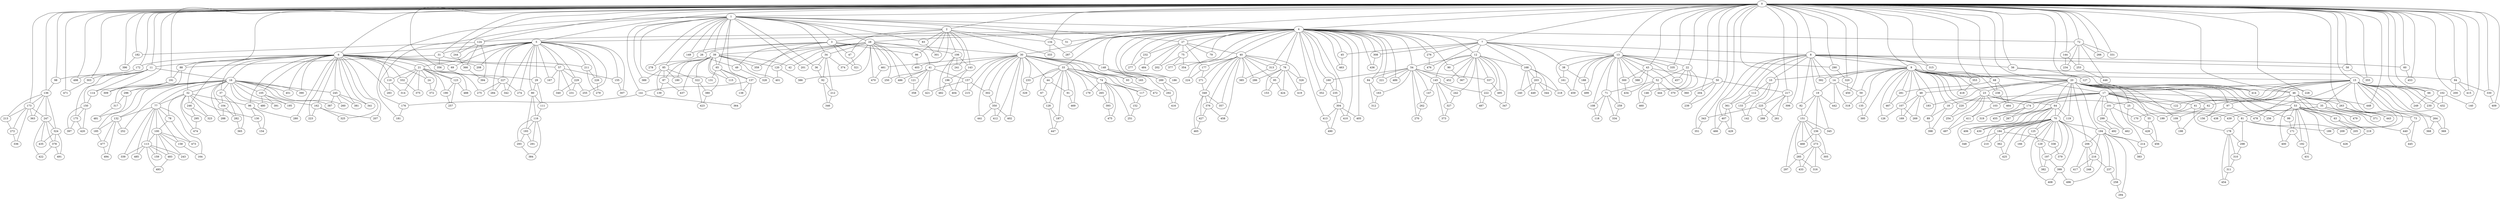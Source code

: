 graph {
  0 -- 396;
  21 -- 190;
  100 -- 483;
  411 -- 497;
  13 -- 335;
  0 -- 414;
  8 -- 9;
  225 -- 343;
  0 -- 5;
  70 -- 338;
  30 -- 265;
  6 -- 57;
  461 -- 470;
  262 -- 270;
  192 -- 431;
  229 -- 340;
  28 -- 359;
  203 -- 449;
  74 -- 475;
  8 -- 112;
  70 -- 194;
  14 -- 442;
  30 -- 148;
  85 -- 322;
  32 -- 78;
  0 -- 144;
  37 -- 282;
  145 -- 373;
  12 -- 347;
  393 -- 475;
  64 -- 119;
  7 -- 12;
  32 -- 96;
  9 -- 220;
  148 -- 289;
  151 -- 285;
  4 -- 352;
  106 -- 143;
  160 -- 352;
  9 -- 467;
  87 -- 139;
  50 -- 239;
  77 -- 485;
  378 -- 422;
  30 -- 233;
  107 -- 126;
  5 -- 69;
  116 -- 193;
  27 -- 484;
  0 -- 9;
  168 -- 203;
  65 -- 138;
  4 -- 235;
  72 -- 253;
  58 -- 355;
  0 -- 94;
  160 -- 235;
  17 -- 174;
  39 -- 85;
  50 -- 360;
  12 -- 495;
  18 -- 398;
  14 -- 19;
  191 -- 317;
  20 -- 99;
  236 -- 468;
  2 -- 301;
  17 -- 439;
  55 -- 456;
  5 -- 208;
  39 -- 359;
  137 -- 364;
  15 -- 249;
  100 -- 473;
  28 -- 39;
  1 -- 85;
  206 -- 216;
  216 -- 248;
  27 -- 232;
  65 -- 115;
  227 -- 275;
  31 -- 211;
  227 -- 284;
  97 -- 156;
  145 -- 242;
  3 -- 149;
  193 -- 291;
  27 -- 79;
  61 -- 81;
  64 -- 406;
  220 -- 254;
  86 -- 403;
  0 -- 498;
  4 -- 221;
  106 -- 241;
  70 -- 166;
  30 -- 93;
  16 -- 195;
  0 -- 98;
  11 -- 98;
  70 -- 184;
  72 -- 266;
  116 -- 291;
  125 -- 129;
  145 -- 327;
  9 -- 174;
  330 -- 409;
  43 -- 50;
  16 -- 451;
  12 -- 90;
  20 -- 103;
  46 -- 479;
  12 -- 337;
  32 -- 77;
  194 -- 237;
  35 -- 73;
  28 -- 34;
  2 -- 134;
  81 -- 189;
  197 -- 382;
  28 -- 461;
  173 -- 272;
  2 -- 143;
  102 -- 230;
  9 -- 48;
  17 -- 61;
  6 -- 24;
  46 -- 97;
  0 -- 228;
  17 -- 299;
  6 -- 451;
  20 -- 206;
  407 -- 466;
  47 -- 321;
  6 -- 280;
  23 -- 220;
  168 -- 449;
  72 -- 234;
  46 -- 371;
  20 -- 53;
  70 -- 399;
  1 -- 201;
  4 -- 463;
  20 -- 62;
  70 -- 408;
  196 -- 404;
  0 -- 102;
  55 -- 428;
  39 -- 322;
  13 -- 459;
  4 -- 72;
  16 -- 37;
  41 -- 121;
  48 -- 169;
  194 -- 214;
  33 -- 117;
  17 -- 438;
  15 -- 230;
  4 -- 90;
  6 -- 172;
  92 -- 212;
  123 -- 190;
  10 -- 133;
  10 -- 142;
  236 -- 305;
  20 -- 183;
  226 -- 279;
  62 -- 198;
  56 -- 127;
  9 -- 281;
  19 -- 236;
  34 -- 374;
  73 -- 445;
  2 -- 403;
  6 -- 37;
  70 -- 129;
  120 -- 386;
  40 -- 286;
  30 -- 74;
  2 -- 3;
  15 -- 122;
  34 -- 212;
  349 -- 376;
  129 -- 382;
  20 -- 48;
  16 -- 185;
  15 -- 369;
  89 -- 398;
  0 -- 88;
  304 -- 490;
  0 -- 335;
  1 -- 34;
  70 -- 430;
  16 -- 32;
  0 -- 353;
  4 -- 76;
  57 -- 231;
  46 -- 478;
  53 -- 99;
  16 -- 288;
  132 -- 252;
  9 -- 20;
  0 -- 191;
  5 -- 31;
  116 -- 384;
  407 -- 429;
  0 -- 200;
  28 -- 42;
  15 -- 81;
  73 -- 440;
  67 -- 128;
  247 -- 324;
  37 -- 365;
  6 -- 32;
  124 -- 244;
  157 -- 421;
  8 -- 60;
  33 -- 233;
  0 -- 56;
  90 -- 367;
  232 -- 484;
  106 -- 482;
  39 -- 65;
  259 -- 334;
  35 -- 440;
  45 -- 463;
  296 -- 481;
  13 -- 22;
  20 -- 70;
  0 -- 330;
  61 -- 178;
  68 -- 464;
  41 -- 358;
  43 -- 300;
  1 -- 65;
  113 -- 243;
  9 -- 15;
  132 -- 494;
  216 -- 237;
  37 -- 104;
  0 -- 204;
  324 -- 435;
  151 -- 345;
  13 -- 161;
  263 -- 443;
  136 -- 213;
  17 -- 122;
  349 -- 357;
  6 -- 283;
  41 -- 250;
  39 -- 42;
  23 -- 25;
  0 -- 60;
  104 -- 288;
  12 -- 452;
  378 -- 491;
  88 -- 191;
  8 -- 82;
  19 -- 82;
  4 -- 30;
  21 -- 110;
  74 -- 265;
  30 -- 329;
  9 -- 392;
  33 -- 93;
  35 -- 264;
  96 -- 280;
  0 -- 343;
  337 -- 495;
  21 -- 375;
  4 -- 304;
  313 -- 385;
  32 -- 295;
  1 -- 51;
  4 -- 313;
  0 -- 172;
  72 -- 331;
  70 -- 496;
  9 -- 10;
  56 -- 94;
  5 -- 21;
  63 -- 219;
  13 -- 300;
  413 -- 490;
  85 -- 139;
  113 -- 485;
  7 -- 476;
  30 -- 441;
  78 -- 100;
  75 -- 202;
  3 -- 106;
  4 -- 160;
  23 -- 411;
  96 -- 154;
  39 -- 437;
  30 -- 41;
  289 -- 292;
  53 -- 192;
  0 -- 46;
  70 -- 379;
  1 -- 181;
  53 -- 219;
  74 -- 251;
  8 -- 315;
  77 -- 158;
  0 -- 320;
  308 -- 436;
  21 -- 123;
  13 -- 259;
  332 -- 375;
  362 -- 425;
  1 -- 28;
  247 -- 435;
  6 -- 381;
  361 -- 429;
  4 -- 308;
  6 -- 390;
  273 -- 316;
  63 -- 205;
  108 -- 118;
  376 -- 427;
  54 -- 147;
  173 -- 247;
  9 -- 14;
  3 -- 321;
  46 -- 63;
  229 -- 255;
  15 -- 66;
  12 -- 168;
  1 -- 131;
  6 -- 246;
  27 -- 40;
  0 -- 450;
  185 -- 477;
  1 -- 149;
  52 -- 460;
  399 -- 496;
  18 -- 89;
  28 -- 121;
  0 -- 50;
  53 -- 205;
  295 -- 474;
  34 -- 201;
  148 -- 186;
  40 -- 95;
  9 -- 126;
  0 -- 68;
  9 -- 135;
  0 -- 306;
  28 -- 386;
  0 -- 315;
  33 -- 74;
  4 -- 276;
  125 -- 166;
  30 -- 157;
  64 -- 70;
  2 -- 86;
  136 -- 324;
  2 -- 333;
  9 -- 238;
  0 -- 409;
  196 -- 482;
  12 -- 145;
  54 -- 160;
  6 -- 223;
  206 -- 248;
  15 -- 61;
  20 -- 414;
  123 -- 488;
  212 -- 346;
  43 -- 388;
  173 -- 336;
  20 -- 23;
  71 -- 334;
  174 -- 319;
  33 -- 469;
  171 -- 192;
  173 -- 363;
  349 -- 427;
  4 -- 33;
  178 -- 298;
  285 -- 433;
  16 -- 245;
  9 -- 395;
  4 -- 289;
  5 -- 226;
  296 -- 317;
  76 -- 286;
  5 -- 6;
  11 -- 175;
  143 -- 196;
  299 -- 462;
  40 -- 458;
  94 -- 200;
  237 -- 258;
  96 -- 130;
  0 -- 4;
  311 -- 454;
  0 -- 13;
  6 -- 245;
  0 -- 22;
  9 -- 89;
  7 -- 308;
  4 -- 410;
  0 -- 31;
  324 -- 491;
  30 -- 44;
  13 -- 388;
  40 -- 76;
  9 -- 107;
  28 -- 120;
  20 -- 256;
  264 -- 369;
  0 -- 287;
  72 -- 446;
  105 -- 480;
  38 -- 161;
  133 -- 142;
  4 -- 28;
  6 -- 110;
  1 -- 4;
  62 -- 109;
  94 -- 330;
  0 -- 134;
  178 -- 311;
  48 -- 183;
  107 -- 269;
  322 -- 423;
  30 -- 165;
  162 -- 223;
  14 -- 59;
  225 -- 261;
  289 -- 416;
  28 -- 470;
  30 -- 412;
  94 -- 415;
  229 -- 231;
  7 -- 38;
  16 -- 105;
  40 -- 224;
  7 -- 276;
  43 -- 360;
  103 -- 411;
  16 -- 114;
  258 -- 294;
  0 -- 8;
  36 -- 92;
  366 -- 394;
  304 -- 410;
  65 -- 137;
  25 -- 428;
  16 -- 132;
  4 -- 405;
  100 -- 113;
  6 -- 69;
  5 -- 342;
  29 -- 80;
  80 -- 116;
  4 -- 5;
  109 -- 198;
  54 -- 262;
  21 -- 314;
  113 -- 159;
  6 -- 325;
  6 -- 96;
  184 -- 210;
  380 -- 423;
  70 -- 197;
  21 -- 332;
  25 -- 55;
  102 -- 140;
  7 -- 168;
  112 -- 361;
  232 -- 277;
  217 -- 225;
  39 -- 120;
  85 -- 87;
  23 -- 103;
  19 -- 151;
  242 -- 327;
  324 -- 378;
  46 -- 263;
  273 -- 305;
  41 -- 157;
  100 -- 243;
  148 -- 292;
  217 -- 261;
  114 -- 150;
  302 -- 350;
  8 -- 407;
  72 -- 144;
  124 -- 182;
  6 -- 208;
  68 -- 281;
  151 -- 297;
  102 -- 432;
  17 -- 492;
  203 -- 344;
  117 -- 152;
  227 -- 274;
  59 -- 318;
  304 -- 405;
  54 -- 221;
  60 -- 453;
  110 -- 283;
  20 -- 228;
  157 -- 215;
  17 -- 101;
  343 -- 351;
  80 -- 111;
  40 -- 313;
  12 -- 242;
  57 -- 155;
  9 -- 353;
  203 -- 218;
  22 -- 444;
  272 -- 336;
  101 -- 170;
  190 -- 257;
  161 -- 459;
  0 -- 124;
  70 -- 210;
  39 -- 115;
  271 -- 349;
  5 -- 211;
  13 -- 499;
  3 -- 49;
  137 -- 138;
  32 -- 323;
  353 -- 418;
  5 -- 229;
  16 -- 77;
  30 -- 402;
  39 -- 380;
  197 -- 399;
  326 -- 419;
  144 -- 253;
  13 -- 108;
  16 -- 104;
  4 -- 377;
  238 -- 464;
  0 -- 7;
  20 -- 214;
  53 -- 400;
  11 -- 16;
  52 -- 444;
  162 -- 325;
  77 -- 339;
  0 -- 263;
  245 -- 341;
  92 -- 346;
  399 -- 408;
  93 -- 472;
  247 -- 378;
  40 -- 326;
  53 -- 256;
  70 -- 425;
  4 -- 489;
  31 -- 88;
  8 -- 361;
  20 -- 97;
  3 -- 26;
  6 -- 162;
  17 -- 199;
  54 -- 337;
  216 -- 417;
  17 -- 455;
  1 -- 83;
  194 -- 258;
  4 -- 354;
  76 -- 95;
  12 -- 367;
  338 -- 379;
  145 -- 222;
  41 -- 421;
  77 -- 78;
  85 -- 180;
  0 -- 2;
  105 -- 195;
  174 -- 267;
  136 -- 173;
  5 -- 80;
  65 -- 131;
  427 -- 465;
  13 -- 188;
  150 -- 175;
  182 -- 396;
  15 -- 368;
  141 -- 364;
  33 -- 44;
  39 -- 87;
  23 -- 497;
  2 -- 47;
  211 -- 279;
  11 -- 114;
  8 -- 127;
  4 -- 75;
  4 -- 84;
  40 -- 177;
  81 -- 178;
  13 -- 71;
  168 -- 344;
  151 -- 273;
  28 -- 41;
  64 -- 125;
  144 -- 234;
  71 -- 259;
  0 -- 217;
  292 -- 416;
  5 -- 57;
  298 -- 310;
  40 -- 271;
  21 -- 29;
  22 -- 146;
  101 -- 299;
  0 -- 244;
  134 -- 333;
  327 -- 373;
  77 -- 100;
  168 -- 218;
  43 -- 434;
  4 -- 232;
  70 -- 406;
  35 -- 439;
  322 -- 380;
  147 -- 262;
  290 -- 320;
  116 -- 293;
  191 -- 296;
  82 -- 151;
  13 -- 457;
  0 -- 356;
  4 -- 79;
  17 -- 18;
  27 -- 202;
  50 -- 204;
  75 -- 377;
  52 -- 146;
  143 -- 404;
  9 -- 23;
  158 -- 164;
  74 -- 152;
  187 -- 447;
  81 -- 209;
  22 -- 370;
  9 -- 59;
  21 -- 24;
  74 -- 179;
  15 -- 102;
  17 -- 319;
  121 -- 358;
  177 -- 271;
  1 -- 176;
  265 -- 393;
  219 -- 426;
  12 -- 222;
  98 -- 136;
  20 -- 46;
  20 -- 55;
  5 -- 155;
  53 -- 479;
  20 -- 64;
  12 -- 487;
  191 -- 309;
  13 -- 43;
  151 -- 236;
  57 -- 229;
  194 -- 216;
  204 -- 239;
  13 -- 52;
  0 -- 351;
  68 -- 238;
  13 -- 290;
  75 -- 354;
  9 -- 418;
  61 -- 199;
  33 -- 128;
  52 -- 370;
  320 -- 450;
  9 -- 18;
  5 -- 29;
  135 -- 395;
  50 -- 217;
  39 -- 180;
  105 -- 391;
  134 -- 287;
  105 -- 162;
  376 -- 458;
  113 -- 493;
  233 -- 329;
  281 -- 467;
  6 -- 21;
  20 -- 194;
  0 -- 225;
  49 -- 328;
  4 -- 186;
  8 -- 58;
  54 -- 452;
  104 -- 282;
  21 -- 275;
  81 -- 298;
  0 -- 72;
  100 -- 159;
  350 -- 441;
  35 -- 438;
  112 -- 133;
  4 -- 51;
  23 -- 64;
  1 -- 27;
  30 -- 350;
  157 -- 302;
  1 -- 36;
  13 -- 38;
  15 -- 209;
  0 -- 355;
  10 -- 112;
  176 -- 181;
  46 -- 53;
  46 -- 62;
  64 -- 348;
  17 -- 35;
  285 -- 316;
  30 -- 215;
  85 -- 389;
  91 -- 469;
  6 -- 16;
  48 -- 269;
  5 -- 307;
  15 -- 101;
  59 -- 135;
  99 -- 171;
  27 -- 75;
  0 -- 58;
  41 -- 486;
  48 -- 107;
  120 -- 401;
  71 -- 118;
  136 -- 247;
  150 -- 420;
  38 -- 188;
  33 -- 91;
  44 -- 91;
  19 -- 345;
  46 -- 448;
  194 -- 206;
  1 -- 278;
  80 -- 193;
  28 -- 250;
  34 -- 92;
  3 -- 86;
  9 -- 17;
  113 -- 483;
  28 -- 30;
  124 -- 394;
  76 -- 326;
  6 -- 11;
  5 -- 284;
  130 -- 154;
  74 -- 393;
  0 -- 453;
  106 -- 196;
  8 -- 466;
  57 -- 340;
  0 -- 471;
  113 -- 339;
  150 -- 397;
  227 -- 342;
  6 -- 105;
  100 -- 158;
  0 -- 309;
  245 -- 387;
  6 -- 123;
  12 -- 54;
  5 -- 167;
  46 -- 443;
  1 -- 26;
  145 -- 147;
  151 -- 468;
  54 -- 145;
  88 -- 296;
  285 -- 297;
  54 -- 163;
  3 -- 328;
  136 -- 363;
  177 -- 224;
  15 -- 73;
  217 -- 306;
  0 -- 448;
  30 -- 461;
  440 -- 445;
  477 -- 494;
  70 -- 125;
  178 -- 454;
  264 -- 368;
  4 -- 436;
  33 -- 472;
  71 -- 108;
  0 -- 66;
  76 -- 424;
  4 -- 27;
  29 -- 111;
  132 -- 185;
  1 -- 3;
  66 -- 249;
  40 -- 349;
  222 -- 487;
  4 -- 45;
  178 -- 310;
  300 -- 434;
  0 -- 331;
  4 -- 54;
  15 -- 432;
  173 -- 213;
  84 -- 312;
  40 -- 376;
  21 -- 372;
  1 -- 39;
  27 -- 177;
  40 -- 385;
  124 -- 366;
  206 -- 417;
  101 -- 462;
  132 -- 477;
  20 -- 156;
  163 -- 312;
  32 -- 130;
  4 -- 148;
  17 -- 267;
  5 -- 274;
  299 -- 492;
  53 -- 171;
  123 -- 257;
  184 -- 362;
  95 -- 424;
  4 -- 413;
  1 -- 389;
  107 -- 169;
  303 -- 471;
  0 -- 43;
  16 -- 387;
  8 -- 56;
  110 -- 314;
  350 -- 412;
  0 -- 290;
  211 -- 226;
  54 -- 270;
  188 -- 499;
  76 -- 419;
  2 -- 241;
  52 -- 71;
  33 -- 67;
  44 -- 67;
  22 -- 457;
  77 -- 164;
  203 -- 240;
  4 -- 40;
  213 -- 272;
  15 -- 189;
  141 -- 176;
  97 -- 478;
  53 -- 63;
  16 -- 252;
  7 -- 203;
  236 -- 273;
  2 -- 106;
  0 -- 173;
  6 -- 207;
  222 -- 347;
  0 -- 182;
  245 -- 260;
  14 -- 318;
  84 -- 163;
  33 -- 179;
  246 -- 323;
  19 -- 442;
  194 -- 294;
  184 -- 348;
  0 -- 11;
  304 -- 413;
  235 -- 304;
  0 -- 20;
  1 -- 137;
  30 -- 33;
  64 -- 184;
  128 -- 187;
  111 -- 116;
  21 -- 488;
  148 -- 165;
  53 -- 431;
  70 -- 362;
  16 -- 391;
  77 -- 132;
  20 -- 25;
  83 -- 301;
  28 -- 374;
  0 -- 303;
  11 -- 303;
  245 -- 381;
  32 -- 246;
  1 -- 2;
  129 -- 197;
  34 -- 36;
  40 -- 357;
  483 -- 493;
  22 -- 52;
  175 -- 420;
  2 -- 83;
  20 -- 119;
  11 -- 150;
  8 -- 392;
  349 -- 465;
  225 -- 268;
  263 -- 371;
  74 -- 117;
  293 -- 384;
  146 -- 460;
  28 -- 486;
  26 -- 278;
  0 -- 415;
  5 -- 255;
  26 -- 49;
  7 -- 45;
  8 -- 10;
  428 -- 456;
  0 -- 6;
  21 -- 227;
  8 -- 19;
  0 -- 15;
  244 -- 366;
  193 -- 293;
  24 -- 372;
  1 -- 141;
  310 -- 311;
  76 -- 153;
  171 -- 400;
  53 -- 426;
  350 -- 402;
  87 -- 437;
  54 -- 489;
  194 -- 383;
  23 -- 254;
  4 -- 12;
  57 -- 167;
  30 -- 302;
  6 -- 332;
  128 -- 447;
  317 -- 481;
  15 -- 170;
  6 -- 341;
  175 -- 397;
  4 -- 277;
  273 -- 285;
  0 -- 136;
  361 -- 407;
  162 -- 207;
  247 -- 422;
  16 -- 480;
  78 -- 473;
  16 -- 260;
  276 -- 476;
  15 -- 17;
  137 -- 141;
  7 -- 13;
  172 -- 498;
  246 -- 295;
  15 -- 264;
  152 -- 251;
  4 -- 124;
  15 -- 35;
  217 -- 268;
  95 -- 153;
  39 -- 401;
  184 -- 338;
  174 -- 455;
  0 -- 1;
  8 -- 14;
  9 -- 68;
  33 -- 187;
  77 -- 113;
  0 -- 266;
  253 -- 446;
  64 -- 430;
  16 -- 390;
  168 -- 240;
  273 -- 433;
  155 -- 307;
  4 -- 7;
  54 -- 84;
  32 -- 474;
  214 -- 383;
  20 -- 109;
  0 -- 140;
  3 -- 47;
  31 -- 356;
  282 -- 365;
  7 -- 8;
  5 -- 227;
}
